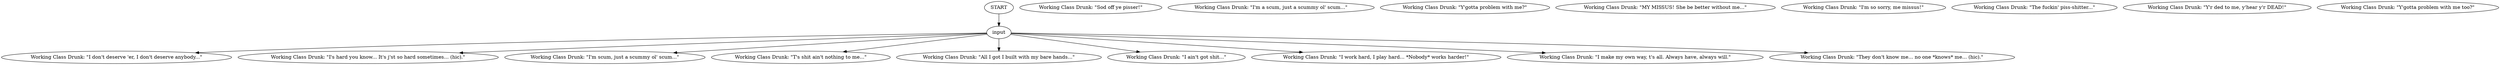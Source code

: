 # PLAZA / WORKING CLASS DRUNK barks
# Barks from a working class man with a drinking problem. Triggers an authority orb if you've met the working class woman.
# ==================================================
digraph G {
	  0 [label="START"];
	  1 [label="input"];
	  2 [label="Working Class Drunk: \"Sod off ye pisser!\""];
	  3 [label="Working Class Drunk: \"I'm a scum, just a scummy ol' scum...\""];
	  4 [label="Working Class Drunk: \"I don't deserve 'er, I don't deserve anybody...\""];
	  6 [label="Working Class Drunk: \"I's hard you know... It's j'st so hard sometimes... (hic).\""];
	  7 [label="Working Class Drunk: \"I'm scum, just a scummy ol' scum...\""];
	  8 [label="Working Class Drunk: \"Y'gotta problem with me?\""];
	  9 [label="Working Class Drunk: \"MY MISSUS! She be better without me...\""];
	  10 [label="Working Class Drunk: \"I'm so sorry, me missus!\""];
	  11 [label="Working Class Drunk: \"The fuckin' piss-shitter...\""];
	  12 [label="Working Class Drunk: \"Y'r ded to me, y'hear y'r DEAD!\""];
	  13 [label="Working Class Drunk: \"T's shit ain't nothing to me...\""];
	  14 [label="Working Class Drunk: \"All I got I built with my bare hands...\""];
	  15 [label="Working Class Drunk: \"I ain't got shit...\""];
	  16 [label="Working Class Drunk: \"I work hard, I play hard... *Nobody* works harder!\""];
	  17 [label="Working Class Drunk: \"Y'gotta problem with me too?\""];
	  18 [label="Working Class Drunk: \"I make my own way, t's all. Always have, always will.\""];
	  19 [label="Working Class Drunk: \"They don't know me... no one *knows* me... (hic).\""];
	  0 -> 1
	  1 -> 4
	  1 -> 6
	  1 -> 7
	  1 -> 13
	  1 -> 14
	  1 -> 15
	  1 -> 16
	  1 -> 18
	  1 -> 19
}


